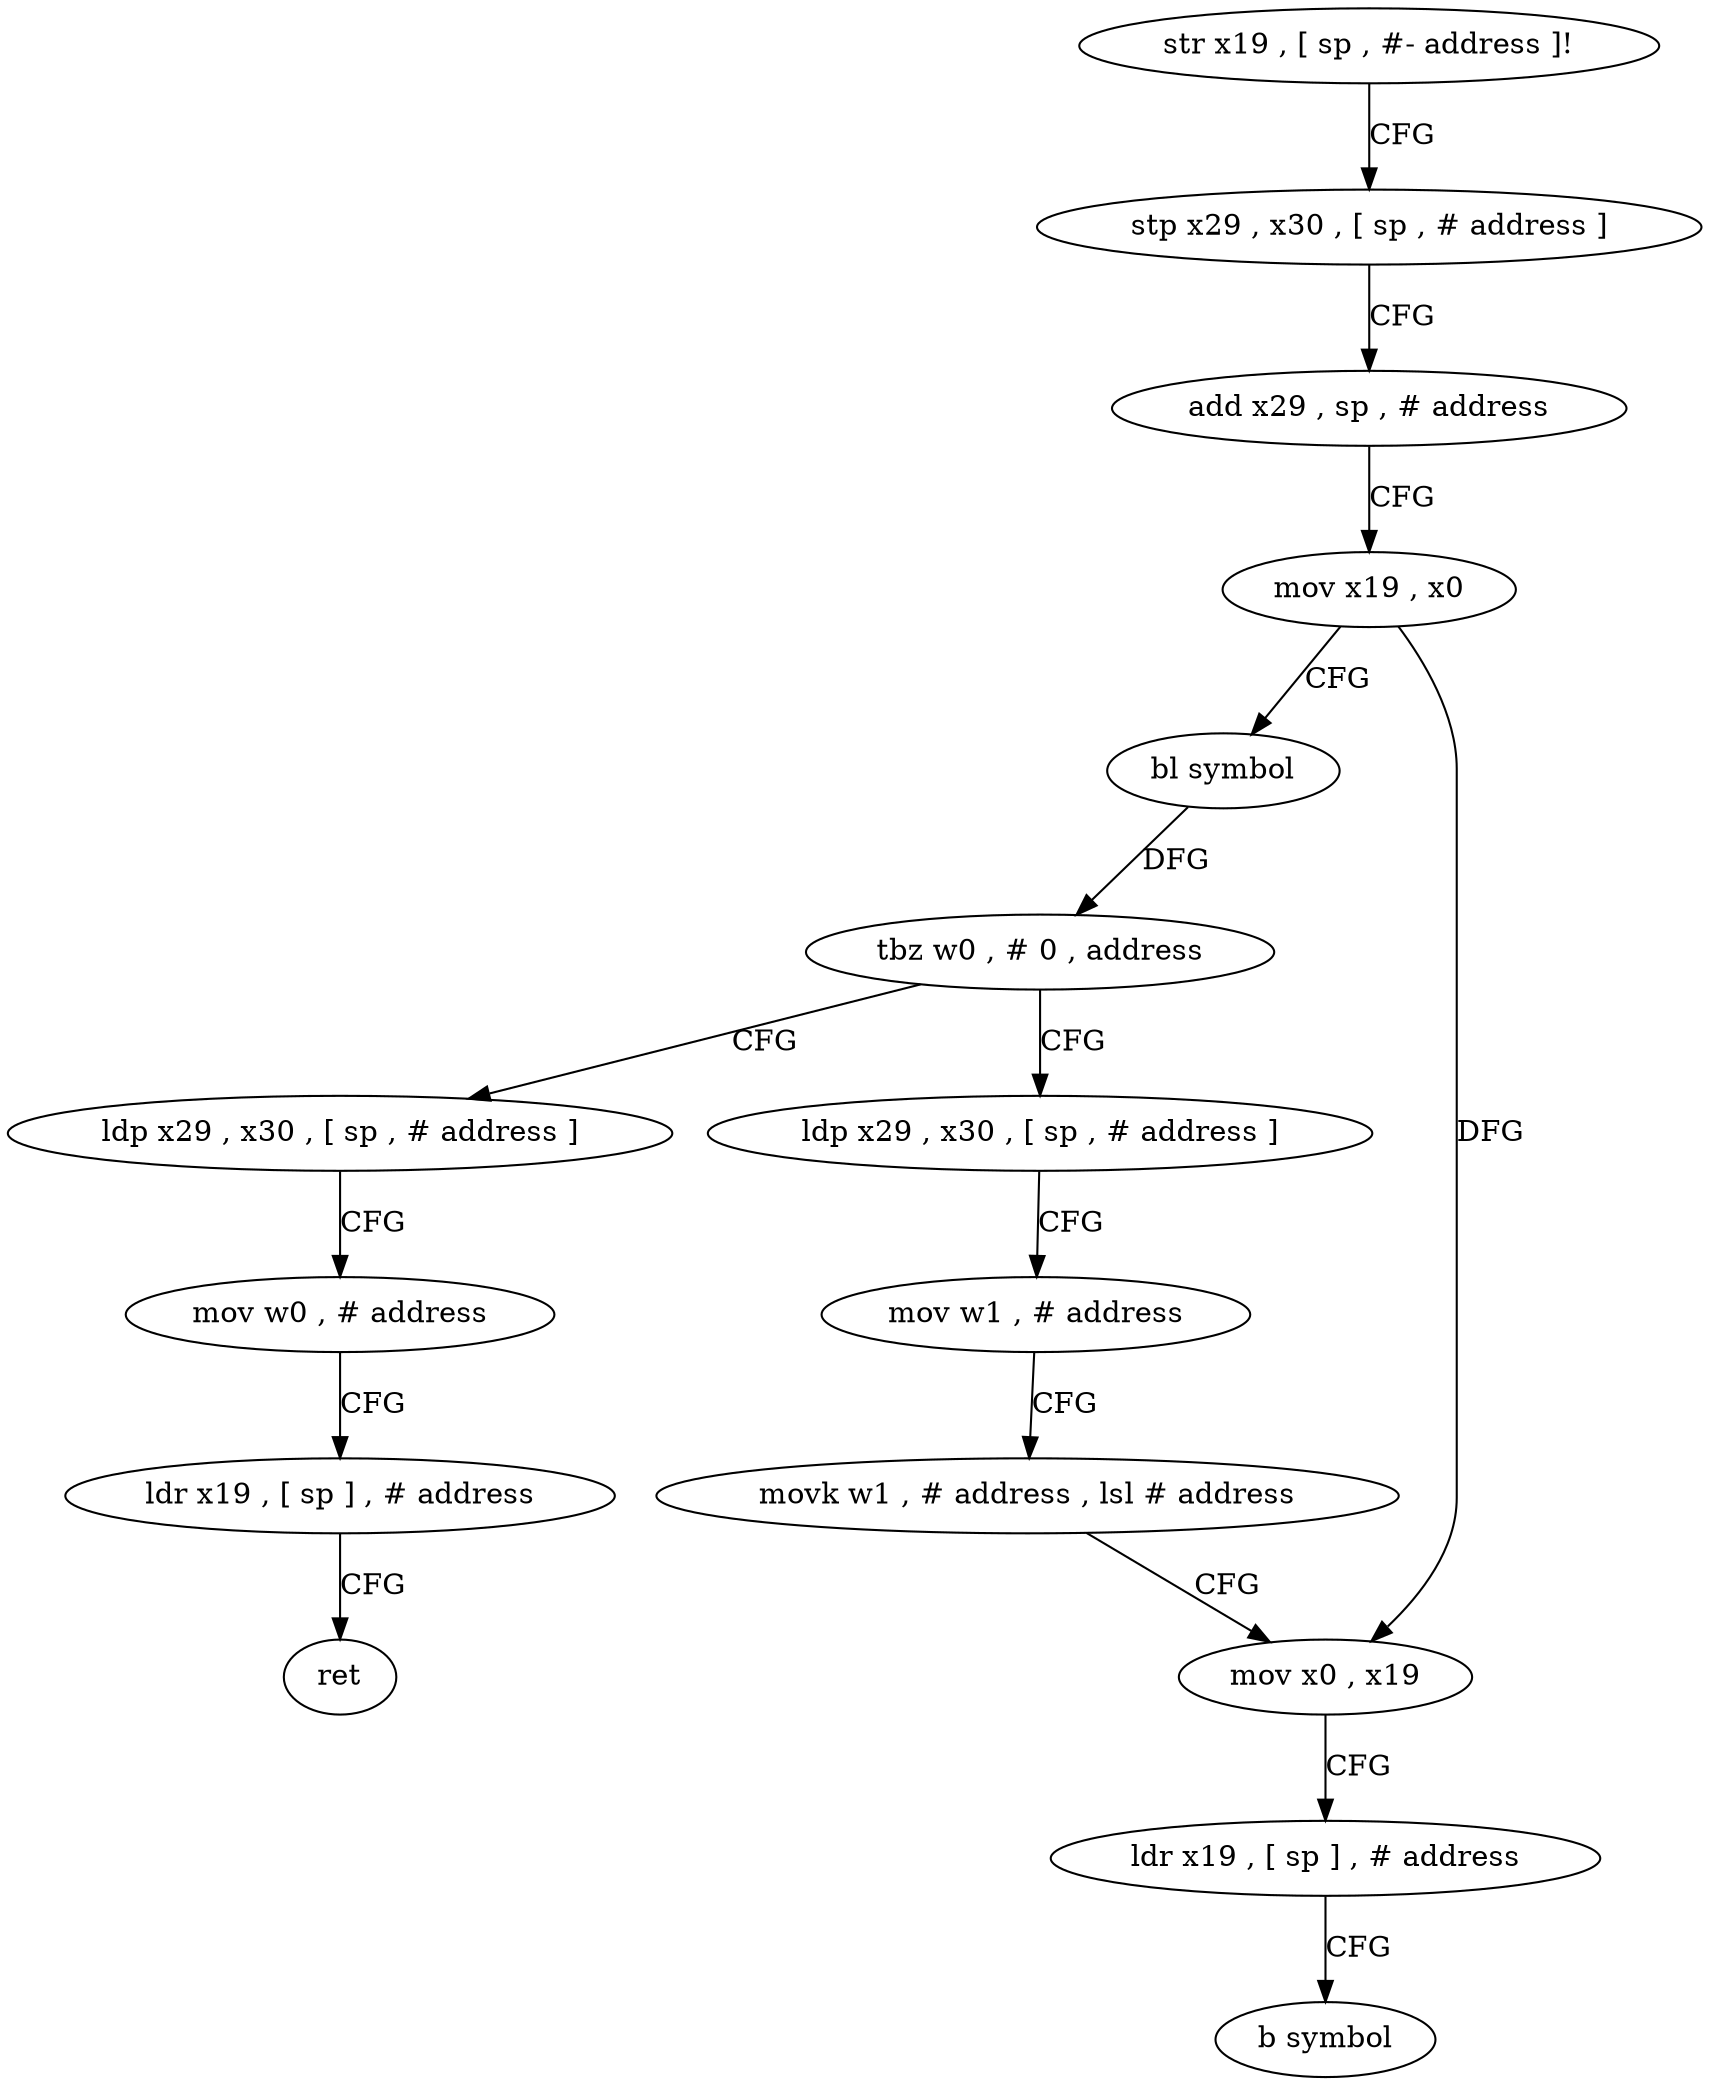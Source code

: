 digraph "func" {
"4253612" [label = "str x19 , [ sp , #- address ]!" ]
"4253616" [label = "stp x29 , x30 , [ sp , # address ]" ]
"4253620" [label = "add x29 , sp , # address" ]
"4253624" [label = "mov x19 , x0" ]
"4253628" [label = "bl symbol" ]
"4253632" [label = "tbz w0 , # 0 , address" ]
"4253652" [label = "ldp x29 , x30 , [ sp , # address ]" ]
"4253636" [label = "ldp x29 , x30 , [ sp , # address ]" ]
"4253656" [label = "mov w1 , # address" ]
"4253660" [label = "movk w1 , # address , lsl # address" ]
"4253664" [label = "mov x0 , x19" ]
"4253668" [label = "ldr x19 , [ sp ] , # address" ]
"4253672" [label = "b symbol" ]
"4253640" [label = "mov w0 , # address" ]
"4253644" [label = "ldr x19 , [ sp ] , # address" ]
"4253648" [label = "ret" ]
"4253612" -> "4253616" [ label = "CFG" ]
"4253616" -> "4253620" [ label = "CFG" ]
"4253620" -> "4253624" [ label = "CFG" ]
"4253624" -> "4253628" [ label = "CFG" ]
"4253624" -> "4253664" [ label = "DFG" ]
"4253628" -> "4253632" [ label = "DFG" ]
"4253632" -> "4253652" [ label = "CFG" ]
"4253632" -> "4253636" [ label = "CFG" ]
"4253652" -> "4253656" [ label = "CFG" ]
"4253636" -> "4253640" [ label = "CFG" ]
"4253656" -> "4253660" [ label = "CFG" ]
"4253660" -> "4253664" [ label = "CFG" ]
"4253664" -> "4253668" [ label = "CFG" ]
"4253668" -> "4253672" [ label = "CFG" ]
"4253640" -> "4253644" [ label = "CFG" ]
"4253644" -> "4253648" [ label = "CFG" ]
}
